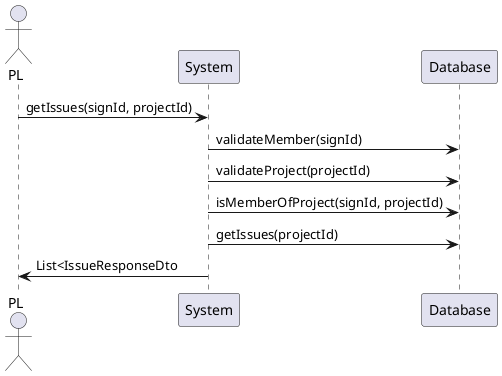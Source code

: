 @startuml
actor PL
participant System
participant DBMS as "Database"

PL -> System: getIssues(signId, projectId)
System -> DBMS: validateMember(signId)
System -> DBMS: validateProject(projectId)
System -> DBMS: isMemberOfProject(signId, projectId)
System -> DBMS: getIssues(projectId)
System -> PL: List<IssueResponseDto
@enduml
